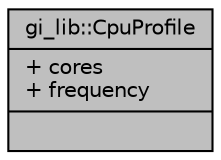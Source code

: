 digraph "gi_lib::CpuProfile"
{
  edge [fontname="Helvetica",fontsize="10",labelfontname="Helvetica",labelfontsize="10"];
  node [fontname="Helvetica",fontsize="10",shape=record];
  Node1 [label="{gi_lib::CpuProfile\n|+ cores\l+ frequency\l|}",height=0.2,width=0.4,color="black", fillcolor="grey75", style="filled", fontcolor="black"];
}

